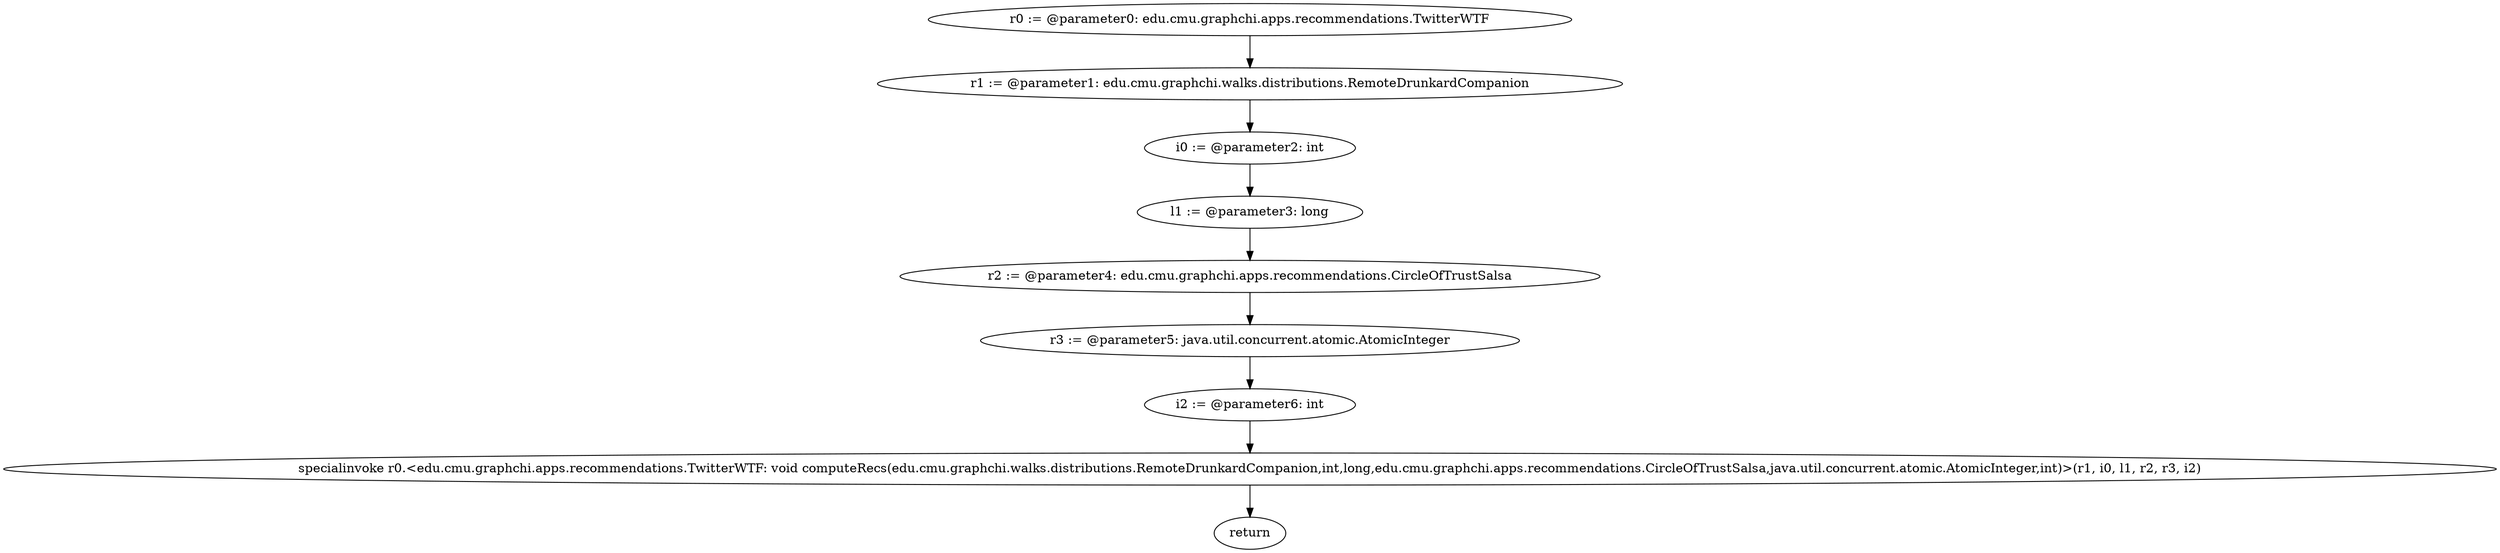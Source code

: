 digraph "unitGraph" {
    "r0 := @parameter0: edu.cmu.graphchi.apps.recommendations.TwitterWTF"
    "r1 := @parameter1: edu.cmu.graphchi.walks.distributions.RemoteDrunkardCompanion"
    "i0 := @parameter2: int"
    "l1 := @parameter3: long"
    "r2 := @parameter4: edu.cmu.graphchi.apps.recommendations.CircleOfTrustSalsa"
    "r3 := @parameter5: java.util.concurrent.atomic.AtomicInteger"
    "i2 := @parameter6: int"
    "specialinvoke r0.<edu.cmu.graphchi.apps.recommendations.TwitterWTF: void computeRecs(edu.cmu.graphchi.walks.distributions.RemoteDrunkardCompanion,int,long,edu.cmu.graphchi.apps.recommendations.CircleOfTrustSalsa,java.util.concurrent.atomic.AtomicInteger,int)>(r1, i0, l1, r2, r3, i2)"
    "return"
    "r0 := @parameter0: edu.cmu.graphchi.apps.recommendations.TwitterWTF"->"r1 := @parameter1: edu.cmu.graphchi.walks.distributions.RemoteDrunkardCompanion";
    "r1 := @parameter1: edu.cmu.graphchi.walks.distributions.RemoteDrunkardCompanion"->"i0 := @parameter2: int";
    "i0 := @parameter2: int"->"l1 := @parameter3: long";
    "l1 := @parameter3: long"->"r2 := @parameter4: edu.cmu.graphchi.apps.recommendations.CircleOfTrustSalsa";
    "r2 := @parameter4: edu.cmu.graphchi.apps.recommendations.CircleOfTrustSalsa"->"r3 := @parameter5: java.util.concurrent.atomic.AtomicInteger";
    "r3 := @parameter5: java.util.concurrent.atomic.AtomicInteger"->"i2 := @parameter6: int";
    "i2 := @parameter6: int"->"specialinvoke r0.<edu.cmu.graphchi.apps.recommendations.TwitterWTF: void computeRecs(edu.cmu.graphchi.walks.distributions.RemoteDrunkardCompanion,int,long,edu.cmu.graphchi.apps.recommendations.CircleOfTrustSalsa,java.util.concurrent.atomic.AtomicInteger,int)>(r1, i0, l1, r2, r3, i2)";
    "specialinvoke r0.<edu.cmu.graphchi.apps.recommendations.TwitterWTF: void computeRecs(edu.cmu.graphchi.walks.distributions.RemoteDrunkardCompanion,int,long,edu.cmu.graphchi.apps.recommendations.CircleOfTrustSalsa,java.util.concurrent.atomic.AtomicInteger,int)>(r1, i0, l1, r2, r3, i2)"->"return";
}
